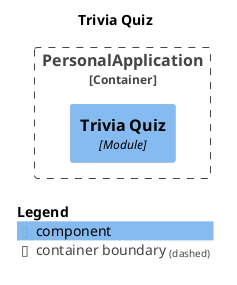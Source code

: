 @startuml
set separator none
title Trivia Quiz

top to bottom direction

!include <C4/C4>
!include <C4/C4_Context>
!include <C4/C4_Component>

Container_Boundary("PersonalApplication.PersonalApplication_boundary", "PersonalApplication", $tags="") {
  Component(PersonalApplication.PersonalApplication.TriviaQuiz, "Trivia Quiz", $techn="Module", $descr="", $tags="", $link="")
}


SHOW_LEGEND(true)
@enduml